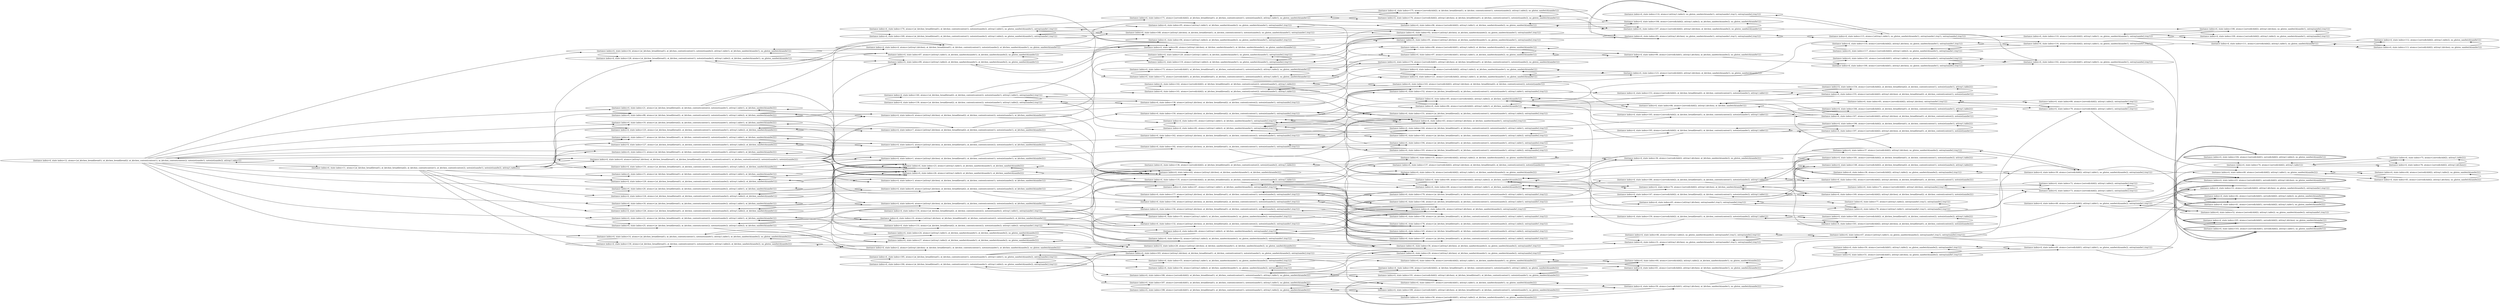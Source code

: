 digraph {
rankdir="LR"
s12[label="(instance index=4, state index=12, atoms={at_kitchen_bread(bread1), at_kitchen_bread(bread2), at_kitchen_content(content1), at_kitchen_content(content2), notexist(sandw1), notexist(sandw2), at(tray1,table1)})"]
s11[label="(instance index=4, state index=11, atoms={at_kitchen_bread(bread1), at_kitchen_bread(bread2), at_kitchen_content(content1), at_kitchen_content(content2), notexist(sandw1), notexist(sandw2), at(tray1,table2)})"]
s88[label="(instance index=4, state index=88, atoms={at_kitchen_bread(bread2), at_kitchen_content(content2), notexist(sandw1), at(tray1,table2), at_kitchen_sandwich(sandw2)})"]
s21[label="(instance index=4, state index=21, atoms={at_kitchen_bread(bread2), at_kitchen_content(content2), notexist(sandw1), at(tray1,table1), at_kitchen_sandwich(sandw2)})"]
s128[label="(instance index=4, state index=128, atoms={at_kitchen_bread(bread1), at_kitchen_content(content1), notexist(sandw2), at(tray1,table2), at_kitchen_sandwich(sandw1), no_gluten_sandwich(sandw1)})"]
s25[label="(instance index=4, state index=25, atoms={at_kitchen_bread(bread2), at_kitchen_content(content2), notexist(sandw2), at(tray1,table2), at_kitchen_sandwich(sandw1)})"]
s22[label="(instance index=4, state index=22, atoms={at_kitchen_bread(bread2), at_kitchen_content(content2), notexist(sandw2), at(tray1,table1), at_kitchen_sandwich(sandw1)})"]
s130[label="(instance index=4, state index=130, atoms={at_kitchen_bread(bread1), at_kitchen_content(content1), notexist(sandw1), at(tray1,table2), at_kitchen_sandwich(sandw2), no_gluten_sandwich(sandw2)})"]
s0[label="(instance index=4, state index=0, atoms={at(tray1,kitchen), at_kitchen_bread(bread1), at_kitchen_bread(bread2), at_kitchen_content(content1), at_kitchen_content(content2), notexist(sandw1), notexist(sandw2)})"]
s14[label="(instance index=4, state index=14, atoms={at_kitchen_bread(bread1), at_kitchen_content(content1), notexist(sandw1), at(tray1,table1), at_kitchen_sandwich(sandw2), no_gluten_sandwich(sandw2)})"]
s16[label="(instance index=4, state index=16, atoms={at_kitchen_bread(bread1), at_kitchen_content(content1), notexist(sandw2), at(tray1,table1), at_kitchen_sandwich(sandw1), no_gluten_sandwich(sandw1)})"]
s20[label="(instance index=4, state index=20, atoms={at_kitchen_bread(bread2), at_kitchen_content(content1), notexist(sandw2), at(tray1,table1), at_kitchen_sandwich(sandw1)})"]
s19[label="(instance index=4, state index=19, atoms={at_kitchen_bread(bread2), at_kitchen_content(content1), notexist(sandw1), at(tray1,table1), at_kitchen_sandwich(sandw2)})"]
s18[label="(instance index=4, state index=18, atoms={at_kitchen_bread(bread1), at_kitchen_content(content2), notexist(sandw2), at(tray1,table1), at_kitchen_sandwich(sandw1)})"]
s17[label="(instance index=4, state index=17, atoms={at_kitchen_bread(bread1), at_kitchen_content(content2), notexist(sandw1), at(tray1,table1), at_kitchen_sandwich(sandw2)})"]
s15[label="(instance index=4, state index=15, atoms={at_kitchen_bread(bread1), at_kitchen_content(content1), notexist(sandw2), at(tray1,table1), at_kitchen_sandwich(sandw1)})"]
s13[label="(instance index=4, state index=13, atoms={at_kitchen_bread(bread1), at_kitchen_content(content1), notexist(sandw1), at(tray1,table1), at_kitchen_sandwich(sandw2)})"]
s126[label="(instance index=4, state index=126, atoms={at_kitchen_bread(bread1), at_kitchen_content(content2), notexist(sandw2), at(tray1,table2), at_kitchen_sandwich(sandw1)})"]
s125[label="(instance index=4, state index=125, atoms={at_kitchen_bread(bread2), at_kitchen_content(content1), notexist(sandw1), at(tray1,table2), at_kitchen_sandwich(sandw2)})"]
s124[label="(instance index=4, state index=124, atoms={at_kitchen_bread(bread2), at_kitchen_content(content1), notexist(sandw2), at(tray1,table2), at_kitchen_sandwich(sandw1)})"]
s127[label="(instance index=4, state index=127, atoms={at_kitchen_bread(bread1), at_kitchen_content(content2), notexist(sandw1), at(tray1,table2), at_kitchen_sandwich(sandw2)})"]
s131[label="(instance index=4, state index=131, atoms={at_kitchen_bread(bread1), at_kitchen_content(content1), notexist(sandw1), at(tray1,table2), at_kitchen_sandwich(sandw2)})"]
s129[label="(instance index=4, state index=129, atoms={at_kitchen_bread(bread1), at_kitchen_content(content1), notexist(sandw2), at(tray1,table2), at_kitchen_sandwich(sandw1)})"]
s140[label="(instance index=4, state index=140, atoms={at_kitchen_bread(bread2), at_kitchen_content(content2), notexist(sandw1), at(tray1,table1), ontray(sandw2,tray1)})"]
s139[label="(instance index=4, state index=139, atoms={at_kitchen_bread(bread2), at_kitchen_content(content2), notexist(sandw1), at(tray1,table2), ontray(sandw2,tray1)})"]
s89[label="(instance index=4, state index=89, atoms={at(tray1,table2), at_kitchen_sandwich(sandw1), at_kitchen_sandwich(sandw2), no_gluten_sandwich(sandw1)})"]
s87[label="(instance index=4, state index=87, atoms={at(tray1,table1), at_kitchen_sandwich(sandw1), at_kitchen_sandwich(sandw2), no_gluten_sandwich(sandw1)})"]
s4[label="(instance index=4, state index=4, atoms={at(tray1,kitchen), at_kitchen_bread(bread1), at_kitchen_content(content1), notexist(sandw2), at_kitchen_sandwich(sandw1), no_gluten_sandwich(sandw1)})"]
s133[label="(instance index=4, state index=133, atoms={at_kitchen_bread(bread2), at_kitchen_content(content2), notexist(sandw2), at(tray1,table2), ontray(sandw1,tray1)})"]
s27[label="(instance index=4, state index=27, atoms={at(tray1,table2), at_kitchen_sandwich(sandw1), at_kitchen_sandwich(sandw2), no_gluten_sandwich(sandw2)})"]
s24[label="(instance index=4, state index=24, atoms={at(tray1,table1), at_kitchen_sandwich(sandw1), at_kitchen_sandwich(sandw2), no_gluten_sandwich(sandw2)})"]
s2[label="(instance index=4, state index=2, atoms={at(tray1,kitchen), at_kitchen_bread(bread1), at_kitchen_content(content1), notexist(sandw1), at_kitchen_sandwich(sandw2), no_gluten_sandwich(sandw2)})"]
s134[label="(instance index=4, state index=134, atoms={at_kitchen_bread(bread2), at_kitchen_content(content2), notexist(sandw2), at(tray1,table1), ontray(sandw1,tray1)})"]
s185[label="(instance index=4, state index=185, atoms={at_kitchen_bread(bread1), at_kitchen_content(content1), notexist(sandw1), at(tray1,table1), no_gluten_sandwich(sandw2), ontray(sandw2,tray1)})"]
s169[label="(instance index=4, state index=169, atoms={at_kitchen_bread(bread1), at_kitchen_content(content1), notexist(sandw2), at(tray1,table2), no_gluten_sandwich(sandw1), ontray(sandw1,tray1)})"]
s170[label="(instance index=4, state index=170, atoms={at_kitchen_bread(bread1), at_kitchen_content(content1), notexist(sandw2), at(tray1,table1), no_gluten_sandwich(sandw1), ontray(sandw1,tray1)})"]
s184[label="(instance index=4, state index=184, atoms={at_kitchen_bread(bread1), at_kitchen_content(content1), notexist(sandw1), at(tray1,table2), no_gluten_sandwich(sandw2), ontray(sandw2,tray1)})"]
s10[label="(instance index=4, state index=10, atoms={at(tray1,kitchen), at_kitchen_bread(bread2), at_kitchen_content(content2), notexist(sandw2), at_kitchen_sandwich(sandw1)})"]
s9[label="(instance index=4, state index=9, atoms={at(tray1,kitchen), at_kitchen_bread(bread2), at_kitchen_content(content2), notexist(sandw1), at_kitchen_sandwich(sandw2)})"]
s26[label="(instance index=4, state index=26, atoms={at(tray1,table2), at_kitchen_sandwich(sandw1), at_kitchen_sandwich(sandw2)})"]
s23[label="(instance index=4, state index=23, atoms={at(tray1,table1), at_kitchen_sandwich(sandw1), at_kitchen_sandwich(sandw2)})"]
s8[label="(instance index=4, state index=8, atoms={at(tray1,kitchen), at_kitchen_bread(bread2), at_kitchen_content(content1), notexist(sandw2), at_kitchen_sandwich(sandw1)})"]
s7[label="(instance index=4, state index=7, atoms={at(tray1,kitchen), at_kitchen_bread(bread2), at_kitchen_content(content1), notexist(sandw1), at_kitchen_sandwich(sandw2)})"]
s6[label="(instance index=4, state index=6, atoms={at(tray1,kitchen), at_kitchen_bread(bread1), at_kitchen_content(content2), notexist(sandw2), at_kitchen_sandwich(sandw1)})"]
s5[label="(instance index=4, state index=5, atoms={at(tray1,kitchen), at_kitchen_bread(bread1), at_kitchen_content(content2), notexist(sandw1), at_kitchen_sandwich(sandw2)})"]
s3[label="(instance index=4, state index=3, atoms={at(tray1,kitchen), at_kitchen_bread(bread1), at_kitchen_content(content1), notexist(sandw2), at_kitchen_sandwich(sandw1)})"]
s1[label="(instance index=4, state index=1, atoms={at(tray1,kitchen), at_kitchen_bread(bread1), at_kitchen_content(content1), notexist(sandw1), at_kitchen_sandwich(sandw2)})"]
s142[label="(instance index=4, state index=142, atoms={served(child2), at_kitchen_bread(bread2), at_kitchen_content(content2), notexist(sandw1), at(tray1,table2)})"]
s141[label="(instance index=4, state index=141, atoms={served(child2), at_kitchen_bread(bread2), at_kitchen_content(content2), notexist(sandw1), at(tray1,table1)})"]
s94[label="(instance index=4, state index=94, atoms={at(tray1,table2), at_kitchen_sandwich(sandw2), no_gluten_sandwich(sandw1), ontray(sandw1,tray1)})"]
s138[label="(instance index=4, state index=138, atoms={at(tray1,kitchen), at_kitchen_bread(bread2), at_kitchen_content(content2), notexist(sandw1), ontray(sandw2,tray1)})"]
s120[label="(instance index=4, state index=120, atoms={at(tray1,table1), at_kitchen_sandwich(sandw1), no_gluten_sandwich(sandw1), ontray(sandw2,tray1)})"]
s119[label="(instance index=4, state index=119, atoms={at(tray1,table2), at_kitchen_sandwich(sandw1), no_gluten_sandwich(sandw1), ontray(sandw2,tray1)})"]
s55[label="(instance index=4, state index=55, atoms={at(tray1,table1), at_kitchen_sandwich(sandw1), no_gluten_sandwich(sandw2), ontray(sandw2,tray1)})"]
s95[label="(instance index=4, state index=95, atoms={at(tray1,table1), at_kitchen_sandwich(sandw2), no_gluten_sandwich(sandw1), ontray(sandw1,tray1)})"]
s90[label="(instance index=4, state index=90, atoms={at(tray1,kitchen), at_kitchen_sandwich(sandw1), at_kitchen_sandwich(sandw2), no_gluten_sandwich(sandw1)})"]
s168[label="(instance index=4, state index=168, atoms={at(tray1,kitchen), at_kitchen_bread(bread1), at_kitchen_content(content1), notexist(sandw2), no_gluten_sandwich(sandw1), ontray(sandw1,tray1)})"]
s173[label="(instance index=4, state index=173, atoms={served(child1), at_kitchen_bread(bread1), at_kitchen_content(content1), notexist(sandw2), at(tray1,table2), no_gluten_sandwich(sandw1)})"]
s32[label="(instance index=4, state index=32, atoms={at(tray1,table2), at_kitchen_sandwich(sandw2), no_gluten_sandwich(sandw2), ontray(sandw1,tray1)})"]
s33[label="(instance index=4, state index=33, atoms={at(tray1,table1), at_kitchen_sandwich(sandw2), no_gluten_sandwich(sandw2), ontray(sandw1,tray1)})"]
s135[label="(instance index=4, state index=135, atoms={served(child2), at_kitchen_bread(bread2), at_kitchen_content(content2), notexist(sandw2), at(tray1,table1)})"]
s136[label="(instance index=4, state index=136, atoms={served(child2), at_kitchen_bread(bread2), at_kitchen_content(content2), notexist(sandw2), at(tray1,table2)})"]
s28[label="(instance index=4, state index=28, atoms={at(tray1,kitchen), at_kitchen_sandwich(sandw1), at_kitchen_sandwich(sandw2), no_gluten_sandwich(sandw2)})"]
s54[label="(instance index=4, state index=54, atoms={at(tray1,table2), at_kitchen_sandwich(sandw1), no_gluten_sandwich(sandw2), ontray(sandw2,tray1)})"]
s172[label="(instance index=4, state index=172, atoms={served(child1), at_kitchen_bread(bread1), at_kitchen_content(content1), notexist(sandw2), at(tray1,table1), no_gluten_sandwich(sandw1)})"]
s183[label="(instance index=4, state index=183, atoms={at(tray1,kitchen), at_kitchen_bread(bread1), at_kitchen_content(content1), notexist(sandw1), no_gluten_sandwich(sandw2), ontray(sandw2,tray1)})"]
s132[label="(instance index=4, state index=132, atoms={at(tray1,kitchen), at_kitchen_bread(bread2), at_kitchen_content(content2), notexist(sandw2), ontray(sandw1,tray1)})"]
s187[label="(instance index=4, state index=187, atoms={served(child1), at_kitchen_bread(bread1), at_kitchen_content(content1), notexist(sandw1), at(tray1,table1), no_gluten_sandwich(sandw2)})"]
s188[label="(instance index=4, state index=188, atoms={served(child1), at_kitchen_bread(bread1), at_kitchen_content(content1), notexist(sandw1), at(tray1,table2), no_gluten_sandwich(sandw2)})"]
s83[label="(instance index=4, state index=83, atoms={at(tray1,table1), at_kitchen_sandwich(sandw1), ontray(sandw2,tray1)})"]
s82[label="(instance index=4, state index=82, atoms={at(tray1,table2), at_kitchen_sandwich(sandw1), ontray(sandw2,tray1)})"]
s66[label="(instance index=4, state index=66, atoms={at(tray1,table2), at_kitchen_sandwich(sandw2), ontray(sandw1,tray1)})"]
s67[label="(instance index=4, state index=67, atoms={at(tray1,table1), at_kitchen_sandwich(sandw2), ontray(sandw1,tray1)})"]
s186[label="(instance index=4, state index=186, atoms={served(child2), at_kitchen_bread(bread1), at_kitchen_content(content1), notexist(sandw1), at(tray1,table1), no_gluten_sandwich(sandw2)})"]
s171[label="(instance index=4, state index=171, atoms={served(child2), at_kitchen_bread(bread1), at_kitchen_content(content1), notexist(sandw2), at(tray1,table1), no_gluten_sandwich(sandw1)})"]
s62[label="(instance index=4, state index=62, atoms={at(tray1,kitchen), at_kitchen_sandwich(sandw1), at_kitchen_sandwich(sandw2)})"]
s144[label="(instance index=4, state index=144, atoms={at(tray1,kitchen), at_kitchen_bread(bread2), at_kitchen_content(content1), notexist(sandw2), ontray(sandw1,tray1)})"]
s150[label="(instance index=4, state index=150, atoms={at(tray1,kitchen), at_kitchen_bread(bread2), at_kitchen_content(content1), notexist(sandw1), ontray(sandw2,tray1)})"]
s156[label="(instance index=4, state index=156, atoms={at(tray1,kitchen), at_kitchen_bread(bread1), at_kitchen_content(content2), notexist(sandw2), ontray(sandw1,tray1)})"]
s162[label="(instance index=4, state index=162, atoms={at(tray1,kitchen), at_kitchen_bread(bread1), at_kitchen_content(content2), notexist(sandw1), ontray(sandw2,tray1)})"]
s177[label="(instance index=4, state index=177, atoms={at(tray1,kitchen), at_kitchen_bread(bread1), at_kitchen_content(content1), notexist(sandw2), ontray(sandw1,tray1)})"]
s192[label="(instance index=4, state index=192, atoms={at(tray1,kitchen), at_kitchen_bread(bread1), at_kitchen_content(content1), notexist(sandw1), ontray(sandw2,tray1)})"]
s34[label="(instance index=4, state index=34, atoms={served(child2), at(tray1,table1), at_kitchen_sandwich(sandw2), no_gluten_sandwich(sandw2)})"]
s58[label="(instance index=4, state index=58, atoms={served(child1), at(tray1,table2), at_kitchen_sandwich(sandw1), no_gluten_sandwich(sandw2)})"]
s98[label="(instance index=4, state index=98, atoms={served(child1), at(tray1,table2), at_kitchen_sandwich(sandw2), no_gluten_sandwich(sandw1)})"]
s57[label="(instance index=4, state index=57, atoms={served(child1), at(tray1,table1), at_kitchen_sandwich(sandw1), no_gluten_sandwich(sandw2)})"]
s97[label="(instance index=4, state index=97, atoms={served(child1), at(tray1,table1), at_kitchen_sandwich(sandw2), no_gluten_sandwich(sandw1)})"]
s174[label="(instance index=4, state index=174, atoms={served(child1), at(tray1,kitchen), at_kitchen_bread(bread1), at_kitchen_content(content1), notexist(sandw2), no_gluten_sandwich(sandw1)})"]
s35[label="(instance index=4, state index=35, atoms={served(child2), at(tray1,table2), at_kitchen_sandwich(sandw2), no_gluten_sandwich(sandw2)})"]
s137[label="(instance index=4, state index=137, atoms={served(child2), at(tray1,kitchen), at_kitchen_bread(bread2), at_kitchen_content(content2), notexist(sandw2)})"]
s29[label="(instance index=4, state index=29, atoms={at(tray1,kitchen), at_kitchen_sandwich(sandw1), no_gluten_sandwich(sandw2), ontray(sandw2,tray1)})"]
s30[label="(instance index=4, state index=30, atoms={at(tray1,kitchen), at_kitchen_sandwich(sandw2), no_gluten_sandwich(sandw2), ontray(sandw1,tray1)})"]
s189[label="(instance index=4, state index=189, atoms={served(child1), at(tray1,kitchen), at_kitchen_bread(bread1), at_kitchen_content(content1), notexist(sandw1), no_gluten_sandwich(sandw2)})"]
s91[label="(instance index=4, state index=91, atoms={at(tray1,kitchen), at_kitchen_sandwich(sandw1), no_gluten_sandwich(sandw1), ontray(sandw2,tray1)})"]
s92[label="(instance index=4, state index=92, atoms={at(tray1,kitchen), at_kitchen_sandwich(sandw2), no_gluten_sandwich(sandw1), ontray(sandw1,tray1)})"]
s121[label="(instance index=4, state index=121, atoms={served(child2), at(tray1,table1), at_kitchen_sandwich(sandw1), no_gluten_sandwich(sandw1)})"]
s122[label="(instance index=4, state index=122, atoms={served(child2), at(tray1,table2), at_kitchen_sandwich(sandw1), no_gluten_sandwich(sandw1)})"]
s143[label="(instance index=4, state index=143, atoms={served(child2), at(tray1,kitchen), at_kitchen_bread(bread2), at_kitchen_content(content2), notexist(sandw1)})"]
s85[label="(instance index=4, state index=85, atoms={served(child2), at(tray1,table2), at_kitchen_sandwich(sandw1)})"]
s84[label="(instance index=4, state index=84, atoms={served(child2), at(tray1,table1), at_kitchen_sandwich(sandw1)})"]
s63[label="(instance index=4, state index=63, atoms={at(tray1,kitchen), at_kitchen_sandwich(sandw1), ontray(sandw2,tray1)})"]
s56[label="(instance index=4, state index=56, atoms={served(child2), at(tray1,table1), at_kitchen_sandwich(sandw1), no_gluten_sandwich(sandw2)})"]
s96[label="(instance index=4, state index=96, atoms={served(child2), at(tray1,table1), at_kitchen_sandwich(sandw2), no_gluten_sandwich(sandw1)})"]
s68[label="(instance index=4, state index=68, atoms={served(child2), at(tray1,table1), at_kitchen_sandwich(sandw2)})"]
s69[label="(instance index=4, state index=69, atoms={served(child2), at(tray1,table2), at_kitchen_sandwich(sandw2)})"]
s64[label="(instance index=4, state index=64, atoms={at(tray1,kitchen), at_kitchen_sandwich(sandw2), ontray(sandw1,tray1)})"]
s190[label="(instance index=4, state index=190, atoms={served(child2), at_kitchen_bread(bread1), at_kitchen_content(content1), notexist(sandw1), at(tray1,table2), no_gluten_sandwich(sandw2)})"]
s191[label="(instance index=4, state index=191, atoms={served(child2), at(tray1,kitchen), at_kitchen_bread(bread1), at_kitchen_content(content1), notexist(sandw1), no_gluten_sandwich(sandw2)})"]
s175[label="(instance index=4, state index=175, atoms={served(child2), at_kitchen_bread(bread1), at_kitchen_content(content1), notexist(sandw2), at(tray1,table2), no_gluten_sandwich(sandw1)})"]
s176[label="(instance index=4, state index=176, atoms={served(child2), at(tray1,kitchen), at_kitchen_bread(bread1), at_kitchen_content(content1), notexist(sandw2), no_gluten_sandwich(sandw1)})"]
s146[label="(instance index=4, state index=146, atoms={at_kitchen_bread(bread2), at_kitchen_content(content1), notexist(sandw2), at(tray1,table1), ontray(sandw1,tray1)})"]
s145[label="(instance index=4, state index=145, atoms={at_kitchen_bread(bread2), at_kitchen_content(content1), notexist(sandw2), at(tray1,table2), ontray(sandw1,tray1)})"]
s151[label="(instance index=4, state index=151, atoms={at_kitchen_bread(bread2), at_kitchen_content(content1), notexist(sandw1), at(tray1,table2), ontray(sandw2,tray1)})"]
s152[label="(instance index=4, state index=152, atoms={at_kitchen_bread(bread2), at_kitchen_content(content1), notexist(sandw1), at(tray1,table1), ontray(sandw2,tray1)})"]
s158[label="(instance index=4, state index=158, atoms={at_kitchen_bread(bread1), at_kitchen_content(content2), notexist(sandw2), at(tray1,table1), ontray(sandw1,tray1)})"]
s157[label="(instance index=4, state index=157, atoms={at_kitchen_bread(bread1), at_kitchen_content(content2), notexist(sandw2), at(tray1,table2), ontray(sandw1,tray1)})"]
s164[label="(instance index=4, state index=164, atoms={at_kitchen_bread(bread1), at_kitchen_content(content2), notexist(sandw1), at(tray1,table1), ontray(sandw2,tray1)})"]
s163[label="(instance index=4, state index=163, atoms={at_kitchen_bread(bread1), at_kitchen_content(content2), notexist(sandw1), at(tray1,table2), ontray(sandw2,tray1)})"]
s179[label="(instance index=4, state index=179, atoms={at_kitchen_bread(bread1), at_kitchen_content(content1), notexist(sandw2), at(tray1,table1), ontray(sandw1,tray1)})"]
s178[label="(instance index=4, state index=178, atoms={at_kitchen_bread(bread1), at_kitchen_content(content1), notexist(sandw2), at(tray1,table2), ontray(sandw1,tray1)})"]
s194[label="(instance index=4, state index=194, atoms={at_kitchen_bread(bread1), at_kitchen_content(content1), notexist(sandw1), at(tray1,table1), ontray(sandw2,tray1)})"]
s193[label="(instance index=4, state index=193, atoms={at_kitchen_bread(bread1), at_kitchen_content(content1), notexist(sandw1), at(tray1,table2), ontray(sandw2,tray1)})"]
s93[label="(instance index=4, state index=93, atoms={at(tray1,kitchen), no_gluten_sandwich(sandw1), ontray(sandw1,tray1), ontray(sandw2,tray1)})"]
s114[label="(instance index=4, state index=114, atoms={at(tray1,table2), no_gluten_sandwich(sandw1), ontray(sandw1,tray1), ontray(sandw2,tray1)})"]
s123[label="(instance index=4, state index=123, atoms={served(child2), at(tray1,kitchen), at_kitchen_sandwich(sandw1), no_gluten_sandwich(sandw1)})"]
s36[label="(instance index=4, state index=36, atoms={served(child2), at(tray1,kitchen), at_kitchen_sandwich(sandw2), no_gluten_sandwich(sandw2)})"]
s31[label="(instance index=4, state index=31, atoms={at(tray1,kitchen), no_gluten_sandwich(sandw2), ontray(sandw1,tray1), ontray(sandw2,tray1)})"]
s59[label="(instance index=4, state index=59, atoms={served(child1), at(tray1,kitchen), at_kitchen_sandwich(sandw1), no_gluten_sandwich(sandw2)})"]
s99[label="(instance index=4, state index=99, atoms={served(child1), at(tray1,kitchen), at_kitchen_sandwich(sandw2), no_gluten_sandwich(sandw1)})"]
s46[label="(instance index=4, state index=46, atoms={at(tray1,table2), no_gluten_sandwich(sandw2), ontray(sandw1,tray1), ontray(sandw2,tray1)})"]
s70[label="(instance index=4, state index=70, atoms={served(child2), at(tray1,kitchen), at_kitchen_sandwich(sandw2)})"]
s86[label="(instance index=4, state index=86, atoms={served(child2), at(tray1,kitchen), at_kitchen_sandwich(sandw1)})"]
s65[label="(instance index=4, state index=65, atoms={at(tray1,kitchen), ontray(sandw1,tray1), ontray(sandw2,tray1)})"]
s61[label="(instance index=4, state index=61, atoms={served(child2), at(tray1,kitchen), at_kitchen_sandwich(sandw1), no_gluten_sandwich(sandw2)})"]
s60[label="(instance index=4, state index=60, atoms={served(child2), at(tray1,table2), at_kitchen_sandwich(sandw1), no_gluten_sandwich(sandw2)})"]
s107[label="(instance index=4, state index=107, atoms={served(child2), at(tray1,kitchen), at_kitchen_sandwich(sandw2), no_gluten_sandwich(sandw1)})"]
s106[label="(instance index=4, state index=106, atoms={served(child2), at(tray1,table2), at_kitchen_sandwich(sandw2), no_gluten_sandwich(sandw1)})"]
s147[label="(instance index=4, state index=147, atoms={served(child2), at_kitchen_bread(bread2), at_kitchen_content(content1), notexist(sandw2), at(tray1,table1)})"]
s153[label="(instance index=4, state index=153, atoms={served(child2), at_kitchen_bread(bread2), at_kitchen_content(content1), notexist(sandw1), at(tray1,table1)})"]
s159[label="(instance index=4, state index=159, atoms={served(child2), at_kitchen_bread(bread1), at_kitchen_content(content2), notexist(sandw2), at(tray1,table1)})"]
s165[label="(instance index=4, state index=165, atoms={served(child2), at_kitchen_bread(bread1), at_kitchen_content(content2), notexist(sandw1), at(tray1,table1)})"]
s180[label="(instance index=4, state index=180, atoms={served(child2), at_kitchen_bread(bread1), at_kitchen_content(content1), notexist(sandw2), at(tray1,table1)})"]
s195[label="(instance index=4, state index=195, atoms={served(child2), at_kitchen_bread(bread1), at_kitchen_content(content1), notexist(sandw1), at(tray1,table1)})"]
s118[label="(instance index=4, state index=118, atoms={served(child2), at(tray1,kitchen), no_gluten_sandwich(sandw1), ontray(sandw1,tray1)})"]
s117[label="(instance index=4, state index=117, atoms={served(child2), at(tray1,table2), no_gluten_sandwich(sandw1), ontray(sandw1,tray1)})"]
s115[label="(instance index=4, state index=115, atoms={at(tray1,table1), no_gluten_sandwich(sandw1), ontray(sandw1,tray1), ontray(sandw2,tray1)})"]
s51[label="(instance index=4, state index=51, atoms={served(child1), at(tray1,kitchen), no_gluten_sandwich(sandw2), ontray(sandw1,tray1)})"]
s50[label="(instance index=4, state index=50, atoms={served(child1), at(tray1,table2), no_gluten_sandwich(sandw2), ontray(sandw1,tray1)})"]
s101[label="(instance index=4, state index=101, atoms={served(child1), at(tray1,table2), no_gluten_sandwich(sandw1), ontray(sandw2,tray1)})"]
s100[label="(instance index=4, state index=100, atoms={served(child1), at(tray1,kitchen), no_gluten_sandwich(sandw1), ontray(sandw2,tray1)})"]
s38[label="(instance index=4, state index=38, atoms={served(child2), at(tray1,table2), no_gluten_sandwich(sandw2), ontray(sandw2,tray1)})"]
s37[label="(instance index=4, state index=37, atoms={served(child2), at(tray1,kitchen), no_gluten_sandwich(sandw2), ontray(sandw2,tray1)})"]
s47[label="(instance index=4, state index=47, atoms={at(tray1,table1), no_gluten_sandwich(sandw2), ontray(sandw1,tray1), ontray(sandw2,tray1)})"]
s71[label="(instance index=4, state index=71, atoms={served(child2), at(tray1,kitchen), ontray(sandw2,tray1)})"]
s81[label="(instance index=4, state index=81, atoms={served(child2), at(tray1,kitchen), ontray(sandw1,tray1)})"]
s78[label="(instance index=4, state index=78, atoms={at(tray1,table1), ontray(sandw1,tray1), ontray(sandw2,tray1)})"]
s77[label="(instance index=4, state index=77, atoms={at(tray1,table2), ontray(sandw1,tray1), ontray(sandw2,tray1)})"]
s149[label="(instance index=4, state index=149, atoms={served(child2), at(tray1,kitchen), at_kitchen_bread(bread2), at_kitchen_content(content1), notexist(sandw2)})"]
s148[label="(instance index=4, state index=148, atoms={served(child2), at_kitchen_bread(bread2), at_kitchen_content(content1), notexist(sandw2), at(tray1,table2)})"]
s155[label="(instance index=4, state index=155, atoms={served(child2), at(tray1,kitchen), at_kitchen_bread(bread2), at_kitchen_content(content1), notexist(sandw1)})"]
s154[label="(instance index=4, state index=154, atoms={served(child2), at_kitchen_bread(bread2), at_kitchen_content(content1), notexist(sandw1), at(tray1,table2)})"]
s161[label="(instance index=4, state index=161, atoms={served(child2), at(tray1,kitchen), at_kitchen_bread(bread1), at_kitchen_content(content2), notexist(sandw2)})"]
s160[label="(instance index=4, state index=160, atoms={served(child2), at_kitchen_bread(bread1), at_kitchen_content(content2), notexist(sandw2), at(tray1,table2)})"]
s167[label="(instance index=4, state index=167, atoms={served(child2), at(tray1,kitchen), at_kitchen_bread(bread1), at_kitchen_content(content2), notexist(sandw1)})"]
s166[label="(instance index=4, state index=166, atoms={served(child2), at_kitchen_bread(bread1), at_kitchen_content(content2), notexist(sandw1), at(tray1,table2)})"]
s181[label="(instance index=4, state index=181, atoms={served(child2), at_kitchen_bread(bread1), at_kitchen_content(content1), notexist(sandw2), at(tray1,table2)})"]
s182[label="(instance index=4, state index=182, atoms={served(child2), at(tray1,kitchen), at_kitchen_bread(bread1), at_kitchen_content(content1), notexist(sandw2)})"]
s197[label="(instance index=4, state index=197, atoms={served(child2), at(tray1,kitchen), at_kitchen_bread(bread1), at_kitchen_content(content1), notexist(sandw1)})"]
s196[label="(instance index=4, state index=196, atoms={served(child2), at_kitchen_bread(bread1), at_kitchen_content(content1), notexist(sandw1), at(tray1,table2)})"]
s102[label="(instance index=4, state index=102, atoms={served(child1), at(tray1,table1), no_gluten_sandwich(sandw1), ontray(sandw2,tray1)})"]
s39[label="(instance index=4, state index=39, atoms={served(child2), at(tray1,table1), no_gluten_sandwich(sandw2), ontray(sandw2,tray1)})"]
s116[label="(instance index=4, state index=116, atoms={served(child2), at(tray1,table1), no_gluten_sandwich(sandw1), ontray(sandw1,tray1)})"]
s49[label="(instance index=4, state index=49, atoms={served(child1), at(tray1,table1), no_gluten_sandwich(sandw2), ontray(sandw1,tray1)})"]
s110[label="(instance index=4, state index=110, atoms={served(child2), at(tray1,table1), no_gluten_sandwich(sandw1), ontray(sandw2,tray1)})"]
s48[label="(instance index=4, state index=48, atoms={served(child2), at(tray1,table1), no_gluten_sandwich(sandw2), ontray(sandw1,tray1)})"]
s73[label="(instance index=4, state index=73, atoms={served(child2), at(tray1,table1), ontray(sandw2,tray1)})"]
s72[label="(instance index=4, state index=72, atoms={served(child2), at(tray1,table2), ontray(sandw2,tray1)})"]
s79[label="(instance index=4, state index=79, atoms={served(child2), at(tray1,table1), ontray(sandw1,tray1)})"]
s80[label="(instance index=4, state index=80, atoms={served(child2), at(tray1,table2), ontray(sandw1,tray1)})"]
s42[peripheries=2,label="(instance index=4, state index=42, atoms={served(child1), served(child2), at(tray1,table2), no_gluten_sandwich(sandw2)})"]
s43[peripheries=2,label="(instance index=4, state index=43, atoms={served(child1), served(child2), at(tray1,kitchen), no_gluten_sandwich(sandw2)})"]
s41[peripheries=2,label="(instance index=4, state index=41, atoms={served(child1), served(child2), at(tray1,table1), no_gluten_sandwich(sandw2)})"]
s105[peripheries=2,label="(instance index=4, state index=105, atoms={served(child1), served(child2), at(tray1,kitchen), no_gluten_sandwich(sandw1)})"]
s104[peripheries=2,label="(instance index=4, state index=104, atoms={served(child1), served(child2), at(tray1,table2), no_gluten_sandwich(sandw1)})"]
s103[peripheries=2,label="(instance index=4, state index=103, atoms={served(child1), served(child2), at(tray1,table1), no_gluten_sandwich(sandw1)})"]
s40[label="(instance index=4, state index=40, atoms={served(child2), at(tray1,table1), no_gluten_sandwich(sandw2)})"]
s111[label="(instance index=4, state index=111, atoms={served(child2), at(tray1,table1), no_gluten_sandwich(sandw1)})"]
s109[label="(instance index=4, state index=109, atoms={served(child2), at(tray1,table2), no_gluten_sandwich(sandw1), ontray(sandw2,tray1)})"]
s108[label="(instance index=4, state index=108, atoms={served(child2), at(tray1,kitchen), no_gluten_sandwich(sandw1), ontray(sandw2,tray1)})"]
s53[label="(instance index=4, state index=53, atoms={served(child2), at(tray1,kitchen), no_gluten_sandwich(sandw2), ontray(sandw1,tray1)})"]
s52[label="(instance index=4, state index=52, atoms={served(child2), at(tray1,table2), no_gluten_sandwich(sandw2), ontray(sandw1,tray1)})"]
s74[label="(instance index=4, state index=74, atoms={served(child2), at(tray1,table1)})"]
s45[label="(instance index=4, state index=45, atoms={served(child2), at(tray1,kitchen), no_gluten_sandwich(sandw2)})"]
s44[label="(instance index=4, state index=44, atoms={served(child2), at(tray1,table2), no_gluten_sandwich(sandw2)})"]
s113[label="(instance index=4, state index=113, atoms={served(child2), at(tray1,kitchen), no_gluten_sandwich(sandw1)})"]
s112[label="(instance index=4, state index=112, atoms={served(child2), at(tray1,table2), no_gluten_sandwich(sandw1)})"]
s76[label="(instance index=4, state index=76, atoms={served(child2), at(tray1,kitchen)})"]
s75[label="(instance index=4, state index=75, atoms={served(child2), at(tray1,table2)})"]
Dangling [ label = "", style = invis ]
{ rank = same; Dangling }
Dangling -> s0
{ rank = same; s0}
{ rank = same; s88,s21,s128,s25,s22,s130,s0,s14,s16,s20,s19,s18,s17,s15,s13,s126,s125,s124,s127,s131,s129}
{ rank = same; s140,s139,s89,s87,s4,s133,s27,s24,s2,s134,s185,s169,s170,s184,s10,s9,s26,s23,s8,s7,s6,s5,s3,s1}
{ rank = same; s142,s141,s94,s138,s120,s119,s55,s95,s90,s168,s173,s32,s33,s135,s136,s28,s54,s172,s183,s132,s187,s188,s83,s82,s66,s67,s186,s171,s62,s144,s150,s156,s162,s177,s192}
{ rank = same; s34,s58,s98,s57,s97,s174,s35,s137,s29,s30,s189,s91,s92,s121,s122,s143,s85,s84,s63,s56,s96,s68,s69,s64,s190,s191,s175,s176,s146,s145,s151,s152,s158,s157,s164,s163,s179,s178,s194,s193}
{ rank = same; s93,s114,s123,s36,s31,s59,s99,s46,s70,s86,s65,s61,s60,s107,s106,s147,s153,s159,s165,s180,s195}
{ rank = same; s118,s117,s115,s51,s50,s101,s100,s38,s37,s47,s71,s81,s78,s77,s149,s148,s155,s154,s161,s160,s167,s166,s181,s182,s197,s196}
{ rank = same; s102,s39,s116,s49,s110,s48,s73,s72,s79,s80}
{ rank = same; s42,s43,s41,s105,s104,s103,s40,s111,s109,s108,s53,s52,s74}
{ rank = same; s45,s44,s113,s112,s76,s75}
{
s12->s22
s12->s21
s12->s20
s12->s19
s12->s18
s12->s17
s12->s16
s12->s15
s12->s14
s12->s11
s12->s13
s12->s0
s11->s126
s11->s125
s11->s124
s11->s127
s11->s88
s11->s131
s11->s25
s11->s12
s11->s129
s11->s128
s11->s130
s11->s0
}
{
s88->s21
s88->s26
s88->s9
s88->s89
s21->s87
s21->s9
s21->s23
s21->s88
s128->s89
s128->s4
s128->s16
s25->s22
s25->s27
s25->s26
s25->s10
s22->s23
s22->s10
s22->s25
s22->s24
s130->s27
s130->s14
s130->s2
s0->s12
s0->s11
s0->s10
s0->s9
s0->s8
s0->s7
s0->s6
s0->s5
s0->s4
s0->s3
s0->s2
s0->s1
s14->s2
s14->s130
s14->s24
s16->s87
s16->s4
s16->s128
s20->s124
s20->s23
s20->s8
s19->s23
s19->s125
s19->s7
s18->s23
s18->s6
s18->s126
s17->s23
s17->s5
s17->s127
s15->s23
s15->s3
s15->s129
s13->s23
s13->s131
s13->s1
s126->s26
s126->s6
s126->s18
s125->s7
s125->s19
s125->s26
s124->s20
s124->s26
s124->s8
s127->s5
s127->s26
s127->s17
s131->s26
s131->s13
s131->s1
s129->s15
s129->s3
s129->s26
}
{
s140->s120
s140->s141
s140->s139
s140->s83
s140->s138
s139->s119
s139->s82
s139->s140
s139->s138
s89->s87
s89->s90
s87->s90
s87->s89
s4->s168
s4->s128
s4->s90
s4->s16
s133->s134
s133->s66
s133->s132
s133->s32
s27->s28
s27->s24
s24->s28
s24->s27
s2->s14
s2->s183
s2->s28
s2->s130
s134->s135
s134->s132
s134->s67
s134->s133
s134->s33
s185->s187
s185->s186
s185->s183
s185->s184
s185->s55
s169->s94
s169->s170
s169->s168
s170->s95
s170->s172
s170->s171
s170->s169
s170->s168
s184->s183
s184->s54
s184->s185
s10->s28
s10->s25
s10->s62
s10->s22
s10->s132
s9->s62
s9->s90
s9->s21
s9->s88
s9->s138
s26->s23
s26->s62
s23->s62
s23->s26
s8->s62
s8->s20
s8->s124
s8->s144
s7->s62
s7->s125
s7->s150
s7->s19
s6->s126
s6->s156
s6->s18
s6->s62
s5->s127
s5->s62
s5->s162
s5->s17
s3->s15
s3->s62
s3->s177
s3->s129
s1->s13
s1->s131
s1->s62
s1->s192
}
{
s142->s143
s142->s141
s142->s85
s142->s122
s141->s143
s141->s142
s141->s84
s141->s121
s94->s95
s94->s92
s138->s63
s138->s139
s138->s140
s138->s91
s120->s119
s120->s91
s120->s121
s119->s91
s119->s120
s55->s54
s55->s29
s55->s57
s55->s56
s95->s94
s95->s92
s95->s97
s95->s96
s90->s87
s90->s92
s90->s91
s90->s89
s168->s92
s168->s170
s168->s169
s173->s174
s173->s172
s173->s98
s32->s30
s32->s33
s33->s30
s33->s34
s33->s32
s135->s68
s135->s34
s135->s137
s135->s136
s136->s69
s136->s135
s136->s35
s136->s137
s28->s30
s28->s27
s28->s29
s28->s24
s54->s55
s54->s29
s172->s174
s172->s173
s172->s97
s183->s29
s183->s185
s183->s184
s132->s30
s132->s133
s132->s134
s132->s64
s187->s188
s187->s189
s187->s57
s188->s189
s188->s187
s188->s58
s83->s63
s83->s84
s83->s82
s82->s63
s82->s83
s66->s67
s66->s64
s67->s68
s67->s66
s67->s64
s186->s190
s186->s191
s186->s56
s171->s175
s171->s176
s171->s96
s62->s23
s62->s63
s62->s26
s62->s64
s144->s146
s144->s145
s144->s64
s150->s151
s150->s63
s150->s152
s156->s158
s156->s157
s156->s64
s162->s63
s162->s164
s162->s163
s177->s179
s177->s178
s177->s64
s192->s63
s192->s194
s192->s193
}
{
s34->s36
s34->s35
s58->s59
s58->s57
s98->s99
s98->s97
s57->s59
s57->s58
s97->s99
s97->s98
s174->s173
s174->s172
s174->s99
s35->s36
s35->s34
s137->s135
s137->s70
s137->s36
s137->s136
s29->s54
s29->s31
s29->s55
s30->s31
s30->s33
s30->s32
s189->s187
s189->s188
s189->s59
s91->s119
s91->s93
s91->s120
s92->s95
s92->s94
s92->s93
s121->s123
s121->s122
s122->s123
s122->s121
s143->s142
s143->s123
s143->s141
s143->s86
s85->s86
s85->s84
s84->s86
s84->s85
s63->s82
s63->s83
s63->s65
s56->s61
s56->s60
s96->s107
s96->s106
s68->s70
s68->s69
s69->s70
s69->s68
s64->s67
s64->s66
s64->s65
s190->s191
s190->s60
s190->s186
s191->s190
s191->s61
s191->s186
s175->s171
s175->s106
s175->s176
s176->s175
s176->s171
s176->s107
s146->s147
s146->s67
s146->s145
s146->s144
s145->s146
s145->s66
s145->s144
s151->s150
s151->s82
s151->s152
s152->s151
s152->s150
s152->s83
s152->s153
s158->s159
s158->s156
s158->s157
s158->s67
s157->s158
s157->s156
s157->s66
s164->s165
s164->s162
s164->s163
s164->s83
s163->s164
s163->s82
s163->s162
s179->s180
s179->s178
s179->s67
s179->s177
s178->s179
s178->s66
s178->s177
s194->s195
s194->s83
s194->s193
s194->s192
s193->s82
s193->s194
s193->s192
}
{
s93->s115
s93->s114
s114->s93
s114->s115
s123->s122
s123->s118
s123->s121
s36->s35
s36->s37
s36->s34
s31->s47
s31->s46
s59->s58
s59->s51
s59->s57
s99->s98
s99->s100
s99->s97
s46->s47
s46->s31
s70->s69
s70->s71
s70->s68
s86->s85
s86->s84
s86->s81
s65->s78
s65->s77
s61->s60
s61->s53
s61->s56
s60->s61
s60->s56
s107->s106
s107->s108
s107->s96
s106->s107
s106->s96
s147->s68
s147->s149
s147->s148
s153->s84
s153->s155
s153->s154
s159->s68
s159->s161
s159->s160
s165->s167
s165->s166
s165->s84
s180->s181
s180->s182
s180->s68
s195->s197
s195->s84
s195->s196
}
{
s118->s117
s118->s116
s117->s118
s117->s116
s115->s93
s115->s116
s115->s114
s115->s110
s115->s102
s51->s50
s51->s49
s50->s51
s50->s49
s101->s102
s101->s100
s100->s102
s100->s101
s38->s39
s38->s37
s37->s39
s37->s38
s47->s48
s47->s31
s47->s46
s47->s49
s47->s39
s71->s73
s71->s72
s81->s79
s81->s80
s78->s79
s78->s77
s78->s73
s78->s65
s77->s78
s77->s65
s149->s70
s149->s148
s149->s147
s148->s149
s148->s69
s148->s147
s155->s86
s155->s154
s155->s153
s154->s85
s154->s155
s154->s153
s161->s159
s161->s70
s161->s160
s160->s159
s160->s69
s160->s161
s167->s86
s167->s165
s167->s166
s166->s165
s166->s85
s166->s167
s181->s182
s181->s69
s181->s180
s182->s70
s182->s181
s182->s180
s197->s86
s197->s196
s197->s195
s196->s85
s196->s195
s196->s197
}
{
s102->s101
s102->s103
s102->s100
s39->s38
s39->s37
s39->s41
s39->s40
s116->s111
s116->s117
s116->s118
s116->s103
s49->s51
s49->s50
s49->s41
s110->s109
s110->s111
s110->s108
s48->s53
s48->s52
s48->s40
s73->s71
s73->s74
s73->s72
s72->s71
s72->s73
s79->s81
s79->s74
s79->s80
s80->s79
s80->s81
}
{
s42->s43
s42->s41
s43->s42
s43->s41
s41->s43
s41->s42
s105->s103
s105->s104
s104->s103
s104->s105
s103->s105
s103->s104
s40->s45
s40->s44
s111->s113
s111->s112
s109->s110
s109->s108
s108->s110
s108->s109
s53->s52
s53->s48
s52->s53
s52->s48
s74->s76
s74->s75
}
{
s45->s44
s45->s40
s44->s45
s44->s40
s113->s111
s113->s112
s112->s111
s112->s113
s76->s75
s76->s74
s75->s76
s75->s74
}
}
